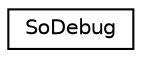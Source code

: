 digraph "Graphical Class Hierarchy"
{
 // LATEX_PDF_SIZE
  edge [fontname="Helvetica",fontsize="10",labelfontname="Helvetica",labelfontsize="10"];
  node [fontname="Helvetica",fontsize="10",shape=record];
  rankdir="LR";
  Node0 [label="SoDebug",height=0.2,width=0.4,color="black", fillcolor="white", style="filled",URL="$classSoDebug.html",tooltip=" "];
}
